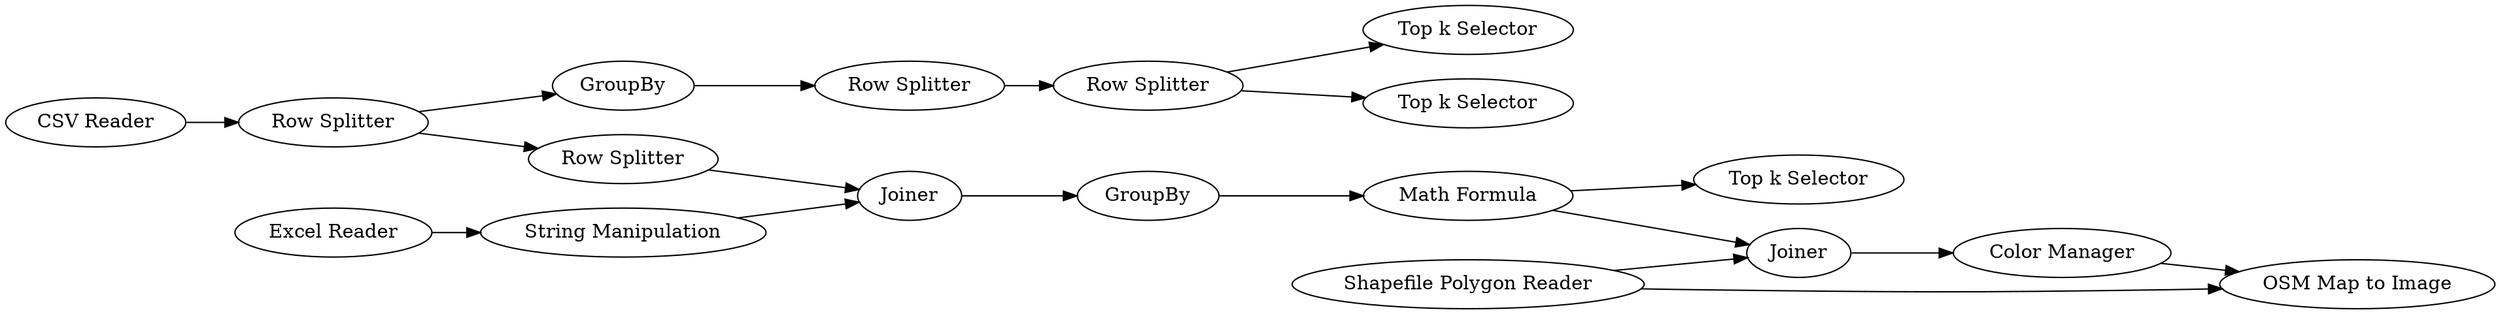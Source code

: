digraph {
	"7382438175040797045_815" [label="OSM Map to Image"]
	"7382438175040797045_25" [label="Math Formula"]
	"7382438175040797045_27" [label="Row Splitter"]
	"7382438175040797045_23" [label="Top k Selector"]
	"7382438175040797045_2" [label="CSV Reader"]
	"7382438175040797045_24" [label=GroupBy]
	"7382438175040797045_16" [label=Joiner]
	"7382438175040797045_26" [label="Top k Selector"]
	"7382438175040797045_813" [label=Joiner]
	"7382438175040797045_811" [label="Color Manager"]
	"7382438175040797045_812" [label="Shapefile Polygon Reader"]
	"7382438175040797045_1" [label="Excel Reader"]
	"7382438175040797045_15" [label="String Manipulation"]
	"7382438175040797045_18" [label="Row Splitter"]
	"7382438175040797045_20" [label=GroupBy]
	"7382438175040797045_22" [label="Row Splitter"]
	"7382438175040797045_10" [label="Row Splitter"]
	"7382438175040797045_21" [label="Top k Selector"]
	"7382438175040797045_16" -> "7382438175040797045_24"
	"7382438175040797045_22" -> "7382438175040797045_18"
	"7382438175040797045_25" -> "7382438175040797045_26"
	"7382438175040797045_10" -> "7382438175040797045_20"
	"7382438175040797045_25" -> "7382438175040797045_813"
	"7382438175040797045_812" -> "7382438175040797045_815"
	"7382438175040797045_811" -> "7382438175040797045_815"
	"7382438175040797045_2" -> "7382438175040797045_10"
	"7382438175040797045_24" -> "7382438175040797045_25"
	"7382438175040797045_20" -> "7382438175040797045_22"
	"7382438175040797045_27" -> "7382438175040797045_16"
	"7382438175040797045_15" -> "7382438175040797045_16"
	"7382438175040797045_10" -> "7382438175040797045_27"
	"7382438175040797045_812" -> "7382438175040797045_813"
	"7382438175040797045_18" -> "7382438175040797045_21"
	"7382438175040797045_1" -> "7382438175040797045_15"
	"7382438175040797045_18" -> "7382438175040797045_23"
	"7382438175040797045_813" -> "7382438175040797045_811"
	rankdir=LR
}
